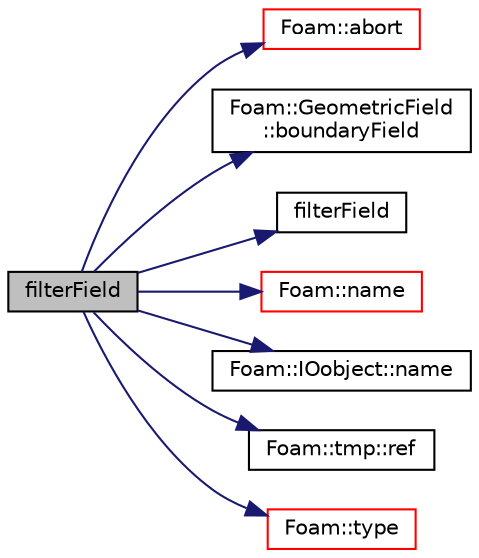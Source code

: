 digraph "filterField"
{
  bgcolor="transparent";
  edge [fontname="Helvetica",fontsize="10",labelfontname="Helvetica",labelfontsize="10"];
  node [fontname="Helvetica",fontsize="10",shape=record];
  rankdir="LR";
  Node1259 [label="filterField",height=0.2,width=0.4,color="black", fillcolor="grey75", style="filled", fontcolor="black"];
  Node1259 -> Node1260 [color="midnightblue",fontsize="10",style="solid",fontname="Helvetica"];
  Node1260 [label="Foam::abort",height=0.2,width=0.4,color="red",URL="$a21851.html#a447107a607d03e417307c203fa5fb44b"];
  Node1259 -> Node1305 [color="midnightblue",fontsize="10",style="solid",fontname="Helvetica"];
  Node1305 [label="Foam::GeometricField\l::boundaryField",height=0.2,width=0.4,color="black",URL="$a23249.html#a9ff7de36fba06b4f4f77a75142ad72b6",tooltip="Return const-reference to the boundary field. "];
  Node1259 -> Node1306 [color="midnightblue",fontsize="10",style="solid",fontname="Helvetica"];
  Node1306 [label="filterField",height=0.2,width=0.4,color="black",URL="$a24185.html#a08bca434223e89ba9da9dfc1032e5f5a",tooltip="Filter a surface field according to faceIds. "];
  Node1259 -> Node1307 [color="midnightblue",fontsize="10",style="solid",fontname="Helvetica"];
  Node1307 [label="Foam::name",height=0.2,width=0.4,color="red",URL="$a21851.html#adcb0df2bd4953cb6bb390272d8263c3a",tooltip="Return a string representation of a complex. "];
  Node1259 -> Node1310 [color="midnightblue",fontsize="10",style="solid",fontname="Helvetica"];
  Node1310 [label="Foam::IOobject::name",height=0.2,width=0.4,color="black",URL="$a27249.html#acc80e00a8ac919288fb55bd14cc88bf6",tooltip="Return name. "];
  Node1259 -> Node1311 [color="midnightblue",fontsize="10",style="solid",fontname="Helvetica"];
  Node1311 [label="Foam::tmp::ref",height=0.2,width=0.4,color="black",URL="$a27077.html#aeaf81e641282874cef07f5b808efc83b",tooltip="Return non-const reference or generate a fatal error. "];
  Node1259 -> Node1312 [color="midnightblue",fontsize="10",style="solid",fontname="Helvetica"];
  Node1312 [label="Foam::type",height=0.2,width=0.4,color="red",URL="$a21851.html#aec48583af672626378f501eb9fc32cd1",tooltip="Return the file type: DIRECTORY or FILE. "];
}
